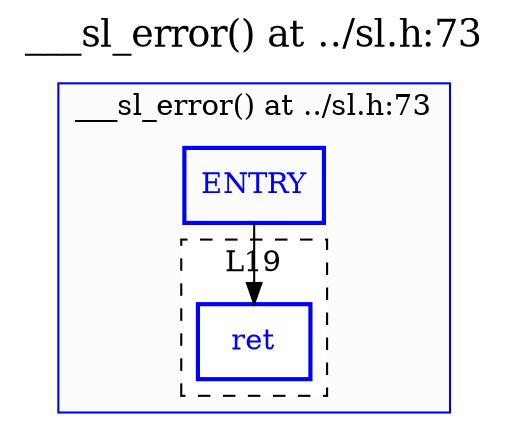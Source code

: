 digraph "___sl_error() at ../sl.h:73" {
	label=<<FONT POINT-SIZE="18">___sl_error() at ../sl.h:73</FONT>>;
	labelloc=t;
subgraph "cluster___sl_error.L19" {
	label="___sl_error() at ../sl.h:73";
	color=blue;
	bgcolor=gray99;
	URL="sl.h.svg";
	"___sl_error..0" [shape=box, color=blue, fontcolor=blue, style=bold, label=ENTRY];
	"___sl_error..0" -> "___sl_error.L19.0" [color=black];
subgraph "cluster___sl_error::L19" {
	label="L19";
	color=black;
	bgcolor=white;
	style=dashed;
	URL="";
	"___sl_error.L19.0" [shape=box, color=blue, fontcolor=blue, style=bold, label=ret];
}
}
}
